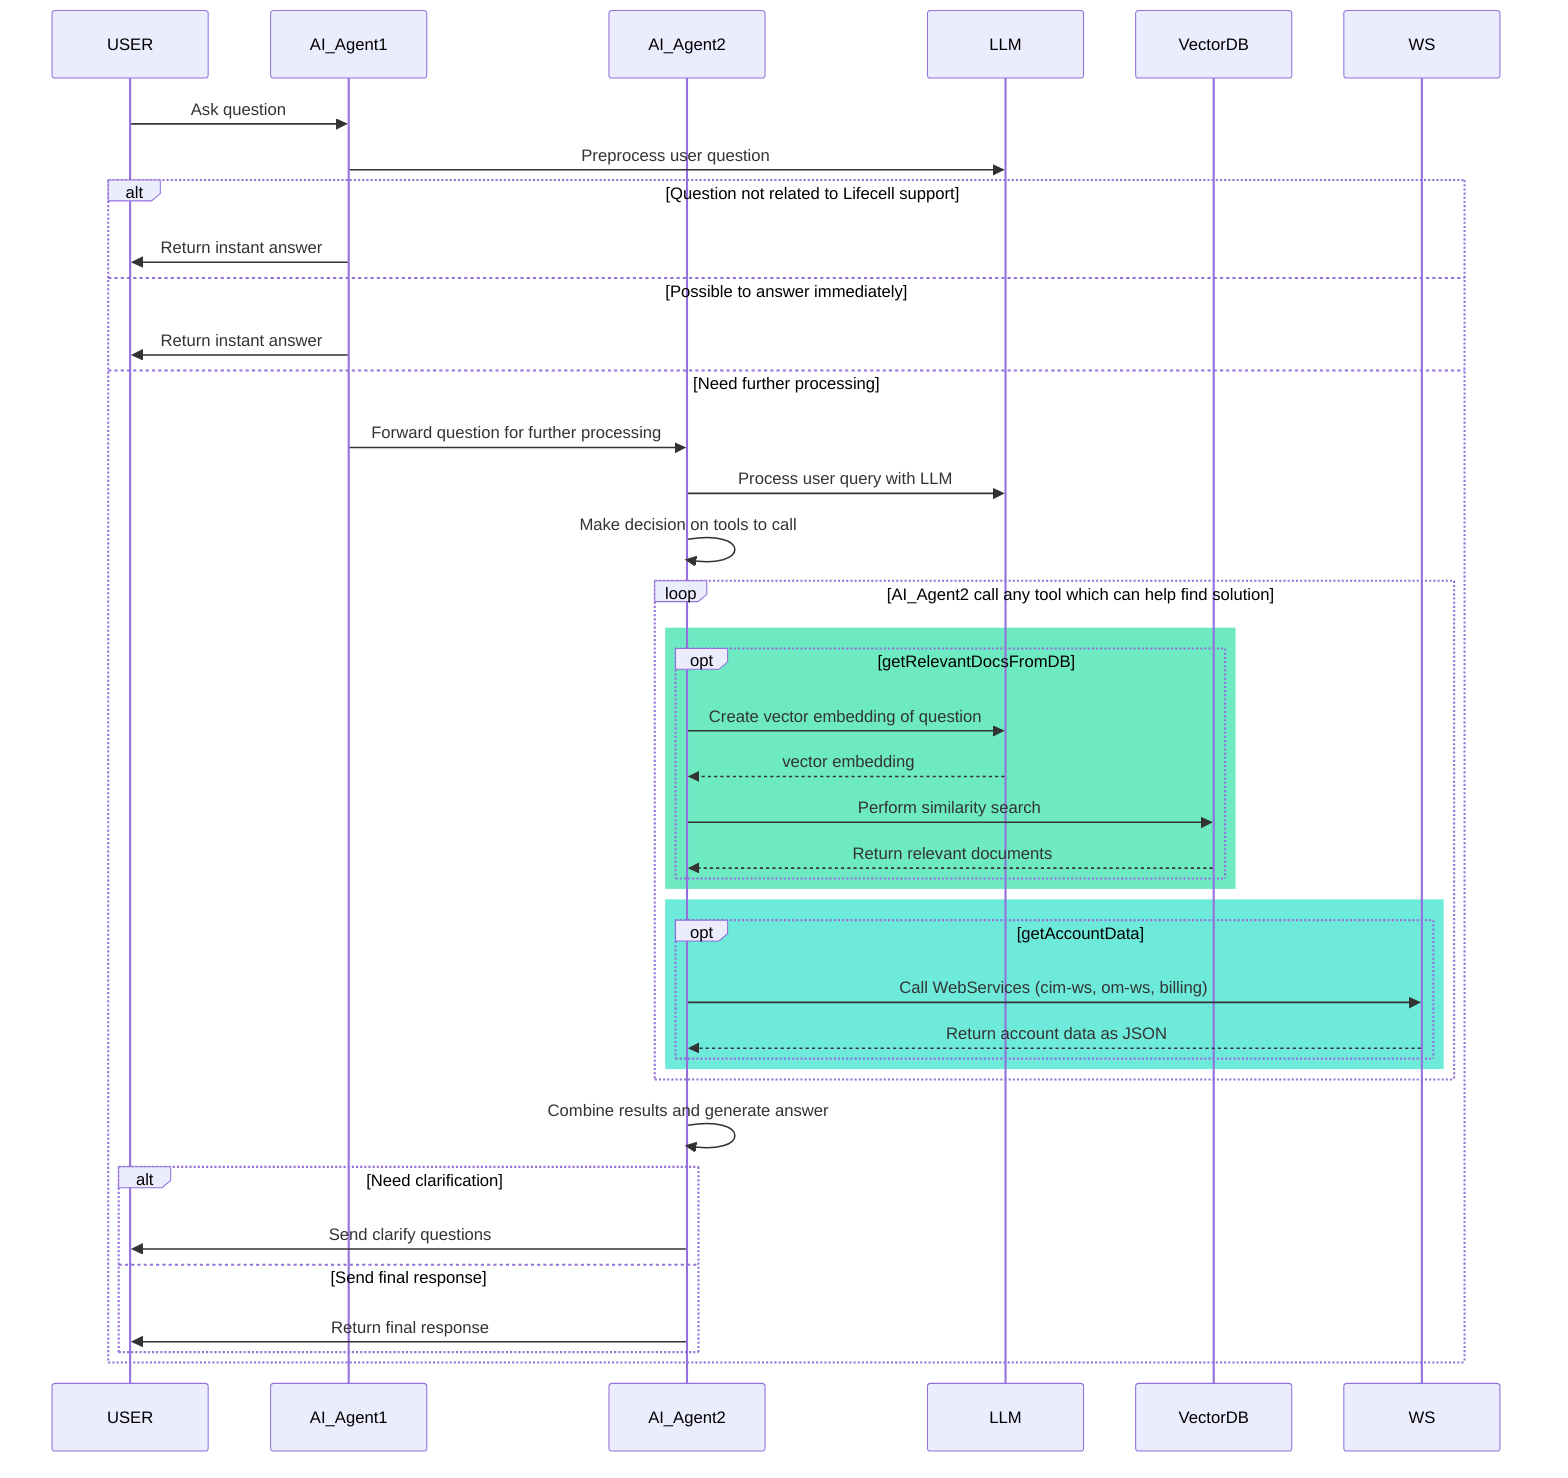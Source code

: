 sequenceDiagram
    participant USER
    participant AI_Agent1
    participant AI_Agent2
    participant LLM
    participant VectorDB
    participant WS
    USER->>AI_Agent1: Ask question
    AI_Agent1->>LLM: Preprocess user question
    alt Question not related to Lifecell support
        AI_Agent1->>USER: Return instant answer
    else Possible to answer immediately
        AI_Agent1->>USER: Return instant answer
    else Need further processing
        AI_Agent1->>AI_Agent2: Forward question for further processing
        AI_Agent2->>LLM: Process user query with LLM
        AI_Agent2->>AI_Agent2: Make decision on tools to call
        loop AI_Agent2 call any tool which can help find solution
            rect rgba(0, 218, 150, 0.57)
                opt getRelevantDocsFromDB
                AI_Agent2->>LLM: Create vector embedding of question
                LLM-->>AI_Agent2: vector embedding
                AI_Agent2->>VectorDB: Perform similarity search
                VectorDB-->>AI_Agent2: Return relevant documents
                end
            end
            rect rgba(0, 218, 190, 0.57)
                opt getAccountData
                AI_Agent2->>WS: Call WebServices (cim-ws, om-ws, billing)
                WS-->>AI_Agent2: Return account data as JSON
                end
            end
        end
        AI_Agent2->>AI_Agent2: Combine results and generate answer
        alt Need clarification
            AI_Agent2->>USER: Send clarify questions
        else Send final response
            AI_Agent2->>USER: Return final response
        end
    end